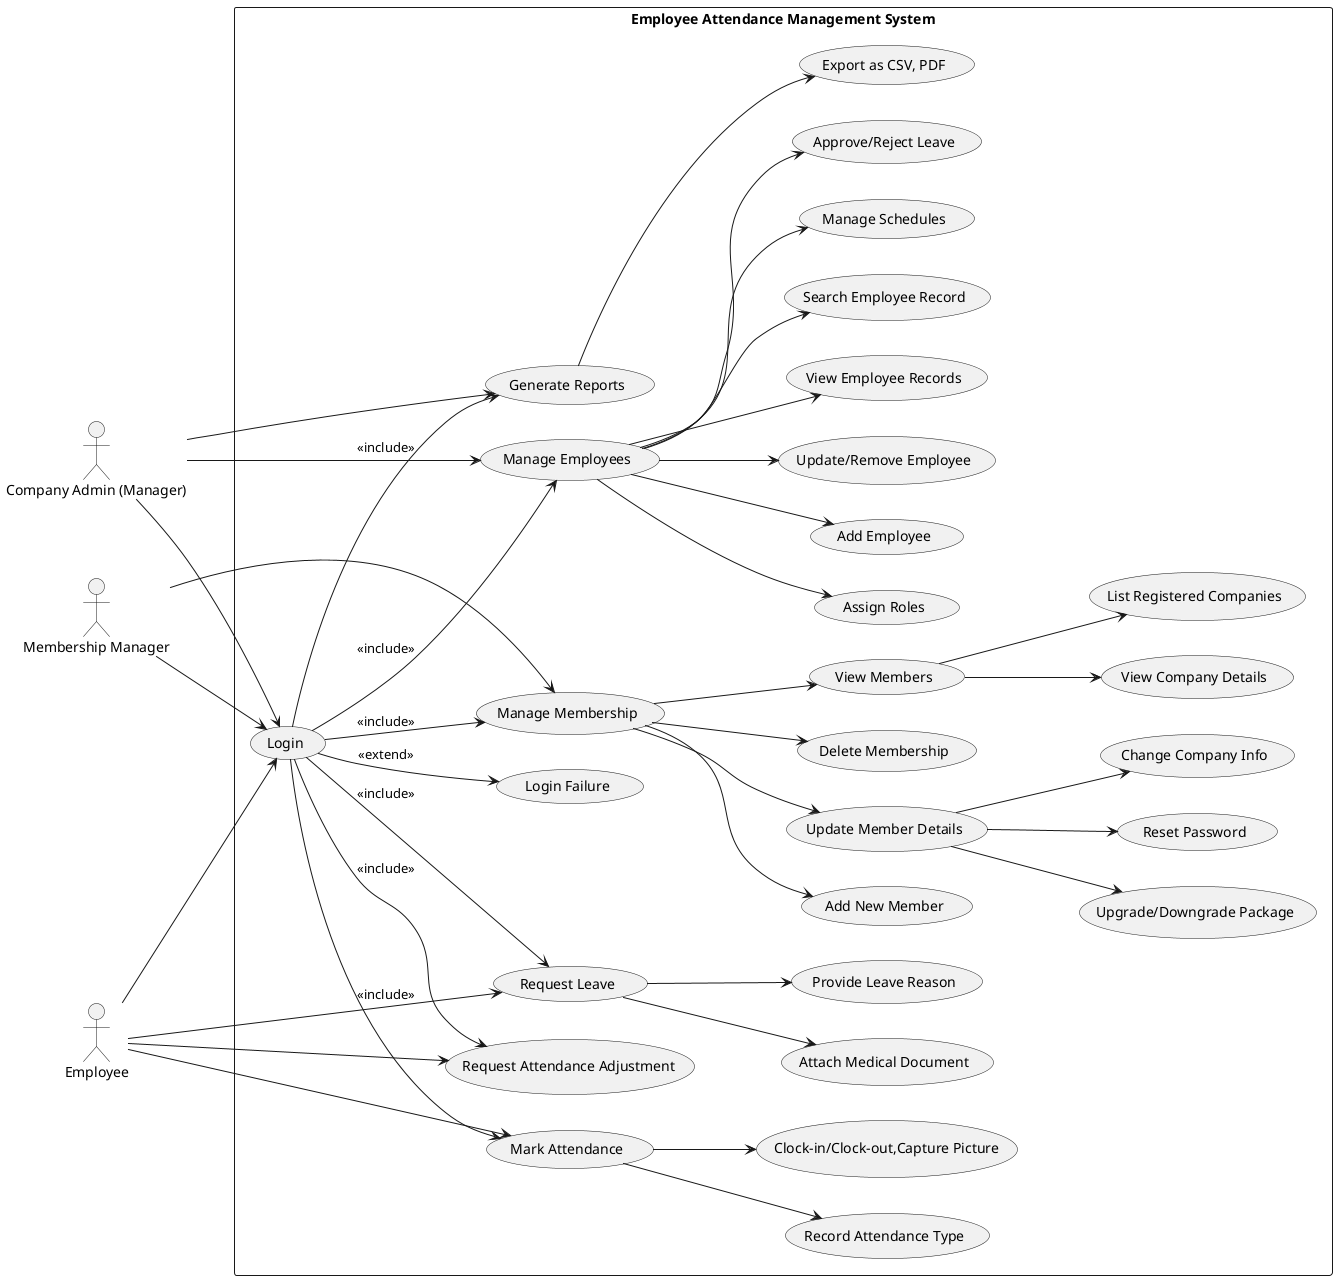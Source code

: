 @startuml

left to right direction

actor "Membership Manager" as Admin
actor "Company Admin (Manager)" as Manager
actor "Employee" as Employee

rectangle "Employee Attendance Management System" {

    Admin --> (Login) 
    Manager --> (Login)
    Employee --> (Login)

    (Login) --> (Manage Membership) : <<include>>
    (Login) --> (Manage Employees) : <<include>>
    (Login) --> (Mark Attendance) : <<include>>
    (Login) --> (Request Attendance Adjustment) : <<include>>
    (Login) --> (Request Leave) : <<include>>
    (Login) --> (Generate Reports) : <<include>>
    (Login) --> (Login Failure) : <<extend>>

    Admin --> (Manage Membership)

    (Manage Membership) --> (Add New Member)
    (Manage Membership) --> (Update Member Details) 
    (Manage Membership) --> (Delete Membership) 
    (Manage Membership) --> (View Members) 

    (Update Member Details) --> (Change Company Info)
    (Update Member Details) --> (Upgrade/Downgrade Package)
    (Update Member Details) --> (Reset Password)
    
    (Delete Membership) 
    
    (View Members) --> (List Registered Companies)
    (View Members) --> (View Company Details)

    Manager --> (Manage Employees)

    (Manage Employees) --> (Add Employee)
    (Manage Employees) --> (Update/Remove Employee)
    (Manage Employees) --> (View Employee Records)
    (Manage Employees) --> (Search Employee Record)
    (Manage Employees) --> (Manage Schedules)
    (Manage Employees) --> (Approve/Reject Leave)
    (Manage Employees) --> (Assign Roles)
    
    Employee --> (Mark Attendance)
    Employee --> (Request Attendance Adjustment)
    Employee --> (Request Leave)
    
    (Mark Attendance) --> (Clock-in/Clock-out,Capture Picture)
    (Mark Attendance) --> (Record Attendance Type)

    (Request Leave) --> (Provide Leave Reason)
    (Request Leave) --> (Attach Medical Document)
    
    Manager --> (Generate Reports)
    (Generate Reports) --> (Export as CSV, PDF)

}

@enduml
